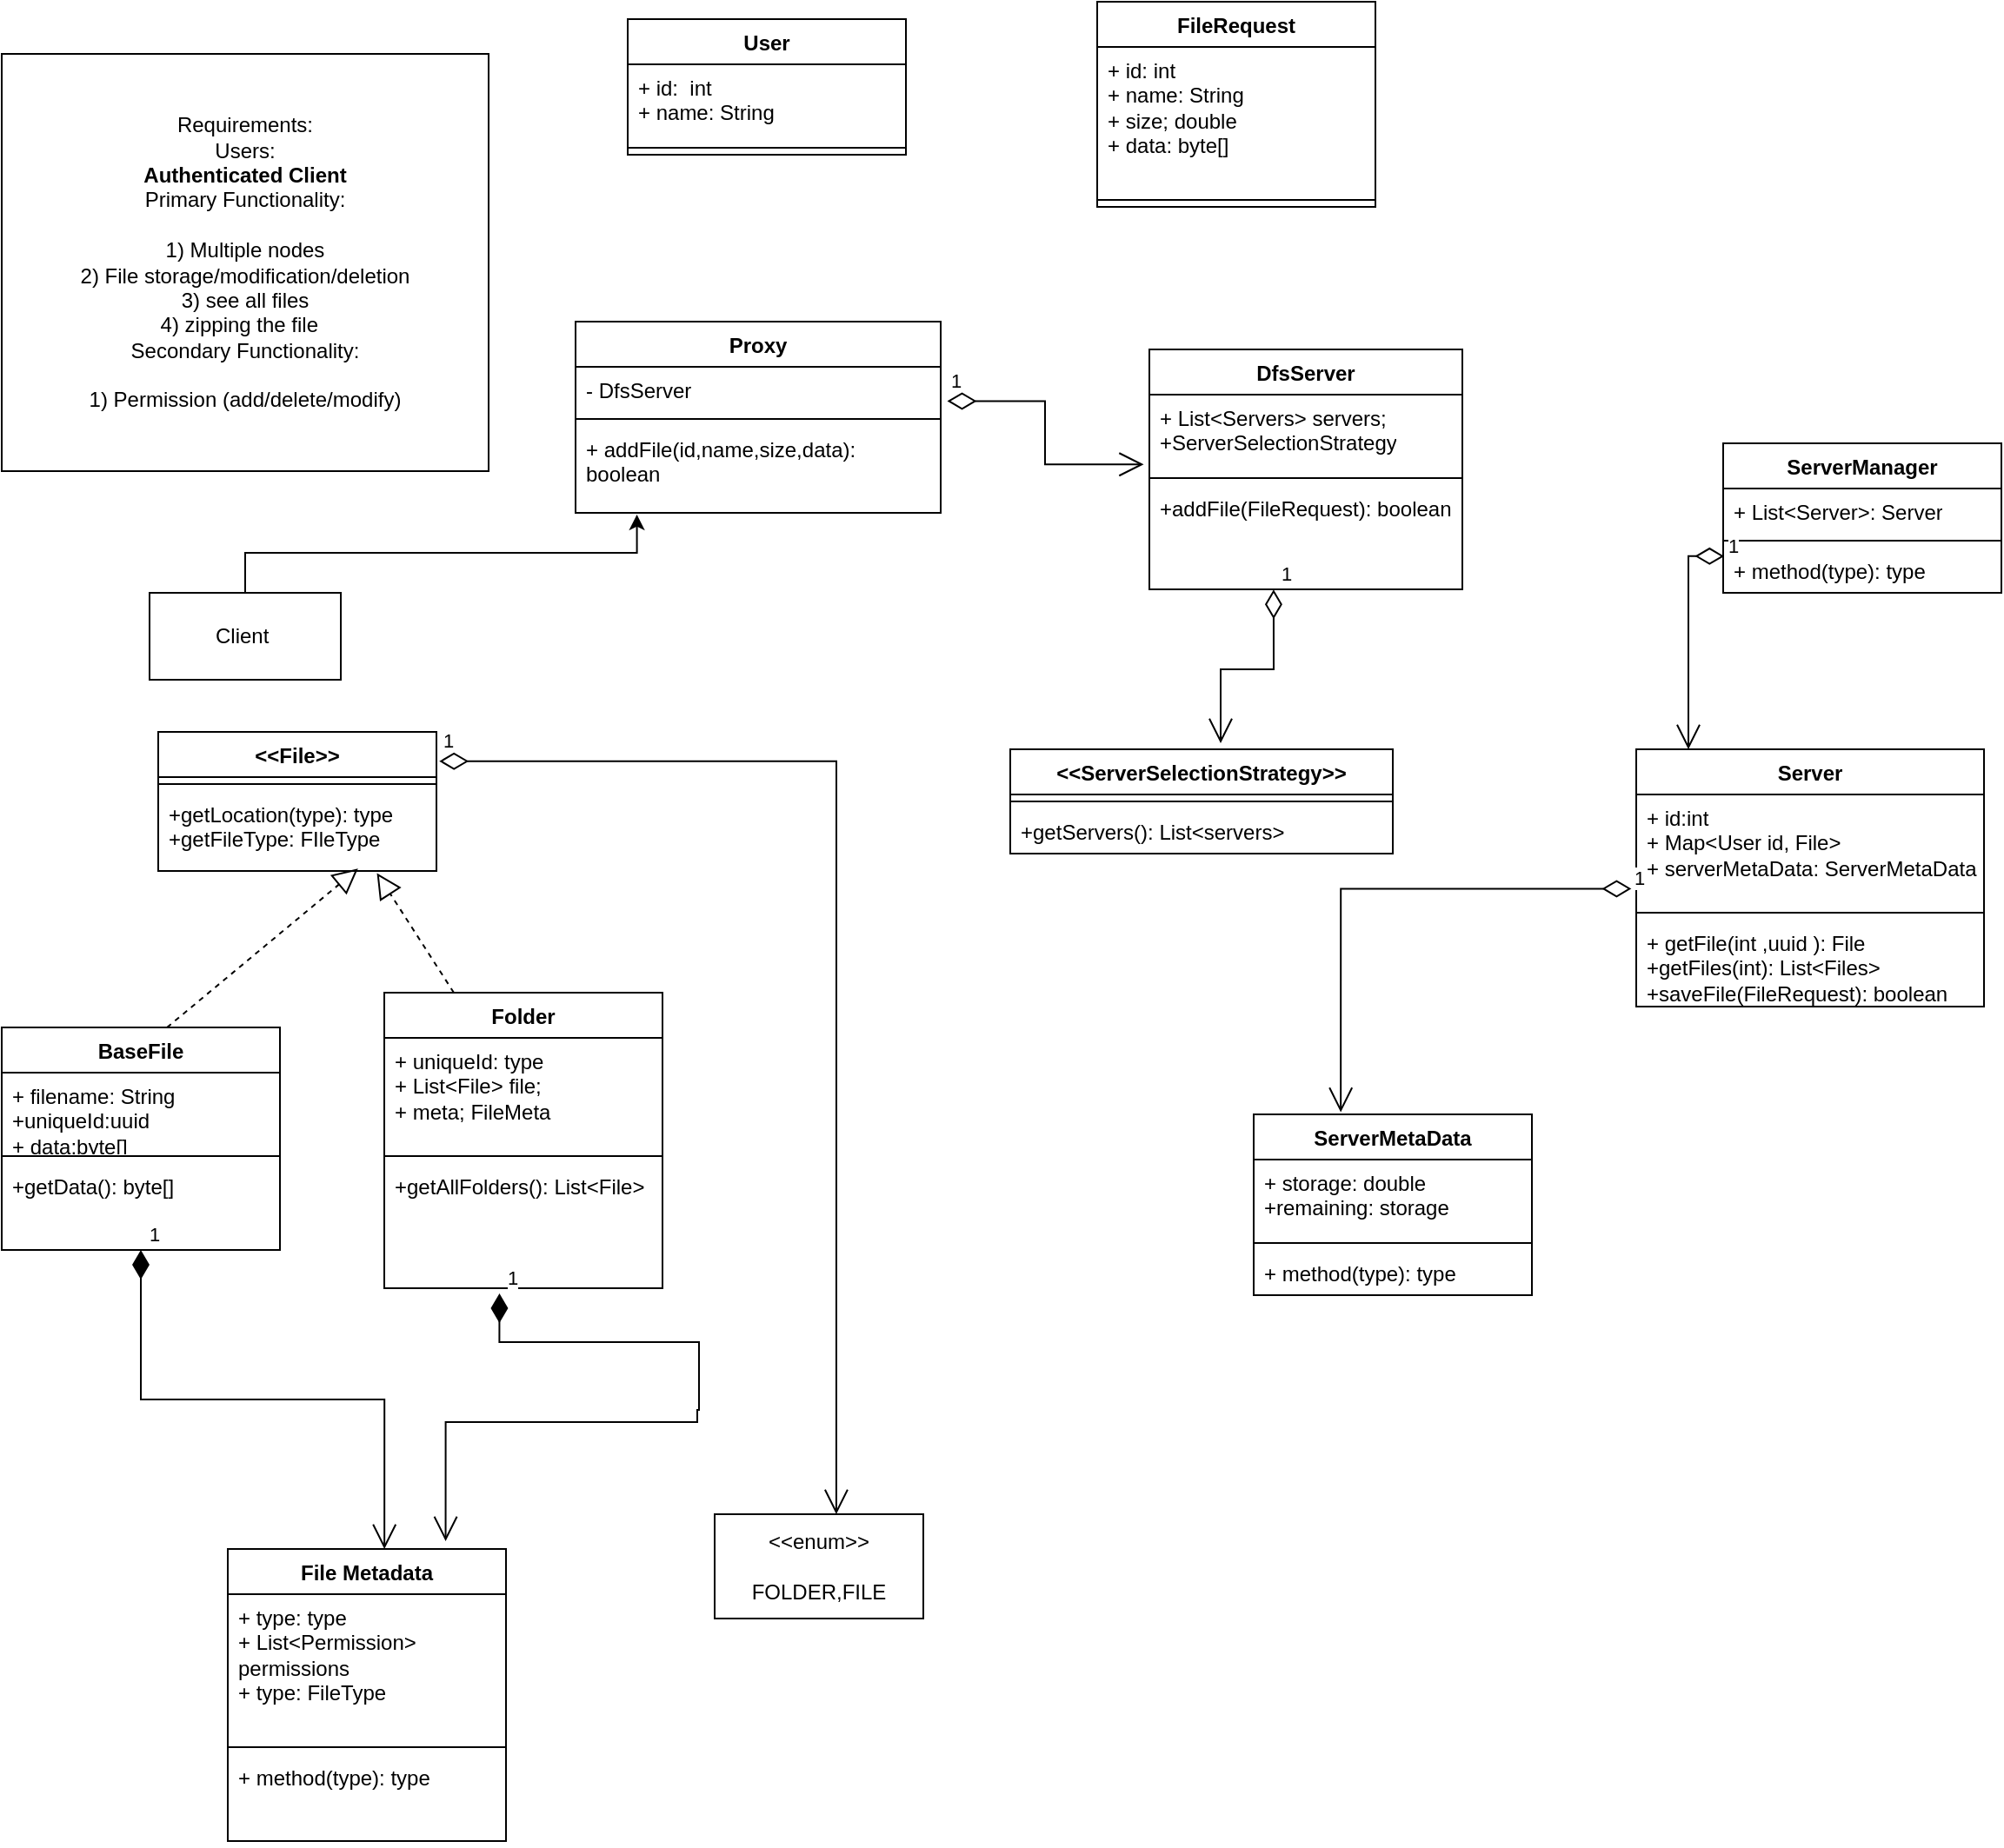 <mxfile version="24.7.10">
  <diagram name="Page-1" id="_0m-XD5S-_cqoOD3H0MD">
    <mxGraphModel dx="2074" dy="1145" grid="1" gridSize="10" guides="1" tooltips="1" connect="1" arrows="1" fold="1" page="1" pageScale="1" pageWidth="827" pageHeight="1169" math="0" shadow="0">
      <root>
        <mxCell id="0" />
        <mxCell id="1" parent="0" />
        <mxCell id="GAYBsDSeub3QhpSArbj6-2" value="Requirements:&lt;br&gt;Users:&lt;br&gt;&lt;b&gt;Authenticated Client&lt;/b&gt;&lt;br&gt;Primary Functionality:&lt;br&gt;&lt;br&gt;&lt;div&gt;1) Multiple nodes&lt;/div&gt;&lt;div&gt;2) File storage/modification/deletion&lt;/div&gt;&lt;div&gt;3) see all files&lt;/div&gt;&lt;div&gt;4) zipping the file&amp;nbsp;&amp;nbsp;&lt;/div&gt;&lt;div&gt;Secondary Functionality:&lt;br&gt;&lt;br&gt;&lt;/div&gt;&lt;div&gt;1) Permission (add/delete/modify)&lt;/div&gt;" style="rounded=0;whiteSpace=wrap;html=1;" parent="1" vertex="1">
          <mxGeometry x="60" y="170" width="280" height="240" as="geometry" />
        </mxCell>
        <mxCell id="GAYBsDSeub3QhpSArbj6-4" value="Client&amp;nbsp;" style="html=1;whiteSpace=wrap;" parent="1" vertex="1">
          <mxGeometry x="145" y="480" width="110" height="50" as="geometry" />
        </mxCell>
        <mxCell id="GAYBsDSeub3QhpSArbj6-5" value="DfsServer" style="swimlane;fontStyle=1;align=center;verticalAlign=top;childLayout=stackLayout;horizontal=1;startSize=26;horizontalStack=0;resizeParent=1;resizeParentMax=0;resizeLast=0;collapsible=1;marginBottom=0;whiteSpace=wrap;html=1;" parent="1" vertex="1">
          <mxGeometry x="720" y="340" width="180" height="138" as="geometry" />
        </mxCell>
        <mxCell id="GAYBsDSeub3QhpSArbj6-6" value="+ List&amp;lt;Servers&amp;gt; servers;&lt;div&gt;+ServerSelectionStrategy&lt;/div&gt;" style="text;strokeColor=none;fillColor=none;align=left;verticalAlign=top;spacingLeft=4;spacingRight=4;overflow=hidden;rotatable=0;points=[[0,0.5],[1,0.5]];portConstraint=eastwest;whiteSpace=wrap;html=1;" parent="GAYBsDSeub3QhpSArbj6-5" vertex="1">
          <mxGeometry y="26" width="180" height="44" as="geometry" />
        </mxCell>
        <mxCell id="GAYBsDSeub3QhpSArbj6-7" value="" style="line;strokeWidth=1;fillColor=none;align=left;verticalAlign=middle;spacingTop=-1;spacingLeft=3;spacingRight=3;rotatable=0;labelPosition=right;points=[];portConstraint=eastwest;strokeColor=inherit;" parent="GAYBsDSeub3QhpSArbj6-5" vertex="1">
          <mxGeometry y="70" width="180" height="8" as="geometry" />
        </mxCell>
        <mxCell id="GAYBsDSeub3QhpSArbj6-8" value="+addFile(FileRequest): boolean" style="text;strokeColor=none;fillColor=none;align=left;verticalAlign=top;spacingLeft=4;spacingRight=4;overflow=hidden;rotatable=0;points=[[0,0.5],[1,0.5]];portConstraint=eastwest;whiteSpace=wrap;html=1;" parent="GAYBsDSeub3QhpSArbj6-5" vertex="1">
          <mxGeometry y="78" width="180" height="60" as="geometry" />
        </mxCell>
        <mxCell id="GAYBsDSeub3QhpSArbj6-9" value="BaseFile" style="swimlane;fontStyle=1;align=center;verticalAlign=top;childLayout=stackLayout;horizontal=1;startSize=26;horizontalStack=0;resizeParent=1;resizeParentMax=0;resizeLast=0;collapsible=1;marginBottom=0;whiteSpace=wrap;html=1;" parent="1" vertex="1">
          <mxGeometry x="60" y="730" width="160" height="128" as="geometry" />
        </mxCell>
        <mxCell id="GAYBsDSeub3QhpSArbj6-10" value="+ filename: String&lt;br&gt;+uniqueId:uuid&lt;div&gt;+ data:byte[]&lt;/div&gt;&lt;div&gt;+ meta; FileMeta&amp;nbsp;&lt;/div&gt;&lt;div&gt;&lt;br&gt;&lt;/div&gt;" style="text;strokeColor=none;fillColor=none;align=left;verticalAlign=top;spacingLeft=4;spacingRight=4;overflow=hidden;rotatable=0;points=[[0,0.5],[1,0.5]];portConstraint=eastwest;whiteSpace=wrap;html=1;" parent="GAYBsDSeub3QhpSArbj6-9" vertex="1">
          <mxGeometry y="26" width="160" height="44" as="geometry" />
        </mxCell>
        <mxCell id="GAYBsDSeub3QhpSArbj6-11" value="" style="line;strokeWidth=1;fillColor=none;align=left;verticalAlign=middle;spacingTop=-1;spacingLeft=3;spacingRight=3;rotatable=0;labelPosition=right;points=[];portConstraint=eastwest;strokeColor=inherit;" parent="GAYBsDSeub3QhpSArbj6-9" vertex="1">
          <mxGeometry y="70" width="160" height="8" as="geometry" />
        </mxCell>
        <mxCell id="GAYBsDSeub3QhpSArbj6-12" value="+getData(): byte[]" style="text;strokeColor=none;fillColor=none;align=left;verticalAlign=top;spacingLeft=4;spacingRight=4;overflow=hidden;rotatable=0;points=[[0,0.5],[1,0.5]];portConstraint=eastwest;whiteSpace=wrap;html=1;" parent="GAYBsDSeub3QhpSArbj6-9" vertex="1">
          <mxGeometry y="78" width="160" height="50" as="geometry" />
        </mxCell>
        <mxCell id="GAYBsDSeub3QhpSArbj6-13" value="&amp;lt;&amp;lt;File&amp;gt;&amp;gt;" style="swimlane;fontStyle=1;align=center;verticalAlign=top;childLayout=stackLayout;horizontal=1;startSize=26;horizontalStack=0;resizeParent=1;resizeParentMax=0;resizeLast=0;collapsible=1;marginBottom=0;whiteSpace=wrap;html=1;" parent="1" vertex="1">
          <mxGeometry x="150" y="560" width="160" height="80" as="geometry" />
        </mxCell>
        <mxCell id="GAYBsDSeub3QhpSArbj6-15" value="" style="line;strokeWidth=1;fillColor=none;align=left;verticalAlign=middle;spacingTop=-1;spacingLeft=3;spacingRight=3;rotatable=0;labelPosition=right;points=[];portConstraint=eastwest;strokeColor=inherit;" parent="GAYBsDSeub3QhpSArbj6-13" vertex="1">
          <mxGeometry y="26" width="160" height="8" as="geometry" />
        </mxCell>
        <mxCell id="GAYBsDSeub3QhpSArbj6-16" value="+getLocation(type): type&lt;br&gt;+getFileType: FIleType" style="text;strokeColor=none;fillColor=none;align=left;verticalAlign=top;spacingLeft=4;spacingRight=4;overflow=hidden;rotatable=0;points=[[0,0.5],[1,0.5]];portConstraint=eastwest;whiteSpace=wrap;html=1;" parent="GAYBsDSeub3QhpSArbj6-13" vertex="1">
          <mxGeometry y="34" width="160" height="46" as="geometry" />
        </mxCell>
        <mxCell id="GAYBsDSeub3QhpSArbj6-18" value="Folder" style="swimlane;fontStyle=1;align=center;verticalAlign=top;childLayout=stackLayout;horizontal=1;startSize=26;horizontalStack=0;resizeParent=1;resizeParentMax=0;resizeLast=0;collapsible=1;marginBottom=0;whiteSpace=wrap;html=1;" parent="1" vertex="1">
          <mxGeometry x="280" y="710" width="160" height="170" as="geometry" />
        </mxCell>
        <mxCell id="GAYBsDSeub3QhpSArbj6-19" value="+ uniqueId: type&lt;div&gt;+ List&amp;lt;File&amp;gt; file;&lt;/div&gt;&lt;div&gt;+&lt;span style=&quot;background-color: initial;&quot;&gt;&amp;nbsp;meta; FileMeta&amp;nbsp;&lt;/span&gt;&lt;/div&gt;&lt;div&gt;&lt;span style=&quot;background-color: initial;&quot;&gt;&amp;nbsp;&lt;/span&gt;&lt;/div&gt;" style="text;strokeColor=none;fillColor=none;align=left;verticalAlign=top;spacingLeft=4;spacingRight=4;overflow=hidden;rotatable=0;points=[[0,0.5],[1,0.5]];portConstraint=eastwest;whiteSpace=wrap;html=1;" parent="GAYBsDSeub3QhpSArbj6-18" vertex="1">
          <mxGeometry y="26" width="160" height="64" as="geometry" />
        </mxCell>
        <mxCell id="GAYBsDSeub3QhpSArbj6-20" value="" style="line;strokeWidth=1;fillColor=none;align=left;verticalAlign=middle;spacingTop=-1;spacingLeft=3;spacingRight=3;rotatable=0;labelPosition=right;points=[];portConstraint=eastwest;strokeColor=inherit;" parent="GAYBsDSeub3QhpSArbj6-18" vertex="1">
          <mxGeometry y="90" width="160" height="8" as="geometry" />
        </mxCell>
        <mxCell id="GAYBsDSeub3QhpSArbj6-21" value="+getAllFolders(): List&amp;lt;File&amp;gt;" style="text;strokeColor=none;fillColor=none;align=left;verticalAlign=top;spacingLeft=4;spacingRight=4;overflow=hidden;rotatable=0;points=[[0,0.5],[1,0.5]];portConstraint=eastwest;whiteSpace=wrap;html=1;" parent="GAYBsDSeub3QhpSArbj6-18" vertex="1">
          <mxGeometry y="98" width="160" height="72" as="geometry" />
        </mxCell>
        <mxCell id="GAYBsDSeub3QhpSArbj6-22" value="File Metadata" style="swimlane;fontStyle=1;align=center;verticalAlign=top;childLayout=stackLayout;horizontal=1;startSize=26;horizontalStack=0;resizeParent=1;resizeParentMax=0;resizeLast=0;collapsible=1;marginBottom=0;whiteSpace=wrap;html=1;" parent="1" vertex="1">
          <mxGeometry x="190" y="1030" width="160" height="168" as="geometry" />
        </mxCell>
        <mxCell id="GAYBsDSeub3QhpSArbj6-23" value="+ type: type&lt;div&gt;+ List&amp;lt;Permission&amp;gt;&amp;nbsp; permissions&lt;br&gt;+ type: FileType&lt;br&gt;&lt;/div&gt;" style="text;strokeColor=none;fillColor=none;align=left;verticalAlign=top;spacingLeft=4;spacingRight=4;overflow=hidden;rotatable=0;points=[[0,0.5],[1,0.5]];portConstraint=eastwest;whiteSpace=wrap;html=1;" parent="GAYBsDSeub3QhpSArbj6-22" vertex="1">
          <mxGeometry y="26" width="160" height="84" as="geometry" />
        </mxCell>
        <mxCell id="GAYBsDSeub3QhpSArbj6-24" value="" style="line;strokeWidth=1;fillColor=none;align=left;verticalAlign=middle;spacingTop=-1;spacingLeft=3;spacingRight=3;rotatable=0;labelPosition=right;points=[];portConstraint=eastwest;strokeColor=inherit;" parent="GAYBsDSeub3QhpSArbj6-22" vertex="1">
          <mxGeometry y="110" width="160" height="8" as="geometry" />
        </mxCell>
        <mxCell id="GAYBsDSeub3QhpSArbj6-25" value="+ method(type): type" style="text;strokeColor=none;fillColor=none;align=left;verticalAlign=top;spacingLeft=4;spacingRight=4;overflow=hidden;rotatable=0;points=[[0,0.5],[1,0.5]];portConstraint=eastwest;whiteSpace=wrap;html=1;" parent="GAYBsDSeub3QhpSArbj6-22" vertex="1">
          <mxGeometry y="118" width="160" height="50" as="geometry" />
        </mxCell>
        <mxCell id="GAYBsDSeub3QhpSArbj6-29" value="" style="endArrow=block;dashed=1;endFill=0;endSize=12;html=1;rounded=0;entryX=0.718;entryY=0.971;entryDx=0;entryDy=0;entryPerimeter=0;exitX=0.594;exitY=0;exitDx=0;exitDy=0;exitPerimeter=0;" parent="1" source="GAYBsDSeub3QhpSArbj6-9" target="GAYBsDSeub3QhpSArbj6-16" edge="1">
          <mxGeometry width="160" relative="1" as="geometry">
            <mxPoint x="330" y="810" as="sourcePoint" />
            <mxPoint x="490" y="810" as="targetPoint" />
          </mxGeometry>
        </mxCell>
        <mxCell id="GAYBsDSeub3QhpSArbj6-30" value="" style="endArrow=block;dashed=1;endFill=0;endSize=12;html=1;rounded=0;entryX=0.786;entryY=1.026;entryDx=0;entryDy=0;entryPerimeter=0;exitX=0.25;exitY=0;exitDx=0;exitDy=0;" parent="1" source="GAYBsDSeub3QhpSArbj6-18" target="GAYBsDSeub3QhpSArbj6-16" edge="1">
          <mxGeometry width="160" relative="1" as="geometry">
            <mxPoint x="200" y="730" as="sourcePoint" />
            <mxPoint x="255" y="659" as="targetPoint" />
          </mxGeometry>
        </mxCell>
        <mxCell id="GAYBsDSeub3QhpSArbj6-31" value="1" style="endArrow=open;html=1;endSize=12;startArrow=diamondThin;startSize=14;startFill=1;edgeStyle=orthogonalEdgeStyle;align=left;verticalAlign=bottom;rounded=0;entryX=0.563;entryY=0;entryDx=0;entryDy=0;entryPerimeter=0;exitX=0.5;exitY=1;exitDx=0;exitDy=0;" parent="1" source="GAYBsDSeub3QhpSArbj6-9" target="GAYBsDSeub3QhpSArbj6-22" edge="1">
          <mxGeometry x="-1" y="3" relative="1" as="geometry">
            <mxPoint x="330" y="800" as="sourcePoint" />
            <mxPoint x="490" y="800" as="targetPoint" />
          </mxGeometry>
        </mxCell>
        <mxCell id="GAYBsDSeub3QhpSArbj6-32" value="1" style="endArrow=open;html=1;endSize=12;startArrow=diamondThin;startSize=14;startFill=1;edgeStyle=orthogonalEdgeStyle;align=left;verticalAlign=bottom;rounded=0;entryX=0.783;entryY=-0.027;entryDx=0;entryDy=0;entryPerimeter=0;exitX=0.414;exitY=1.042;exitDx=0;exitDy=0;exitPerimeter=0;" parent="1" source="GAYBsDSeub3QhpSArbj6-21" target="GAYBsDSeub3QhpSArbj6-22" edge="1">
          <mxGeometry x="-1" y="3" relative="1" as="geometry">
            <mxPoint x="340" y="910" as="sourcePoint" />
            <mxPoint x="460" y="1012" as="targetPoint" />
            <Array as="points">
              <mxPoint x="346" y="911" />
              <mxPoint x="461" y="911" />
              <mxPoint x="461" y="950" />
              <mxPoint x="460" y="950" />
              <mxPoint x="460" y="957" />
            </Array>
          </mxGeometry>
        </mxCell>
        <mxCell id="GAYBsDSeub3QhpSArbj6-33" style="edgeStyle=orthogonalEdgeStyle;rounded=0;orthogonalLoop=1;jettySize=auto;html=1;entryX=0.168;entryY=1.019;entryDx=0;entryDy=0;entryPerimeter=0;" parent="1" source="GAYBsDSeub3QhpSArbj6-4" target="GAYBsDSeub3QhpSArbj6-64" edge="1">
          <mxGeometry relative="1" as="geometry" />
        </mxCell>
        <mxCell id="GAYBsDSeub3QhpSArbj6-34" value="&amp;lt;&amp;lt;enum&amp;gt;&amp;gt;&lt;br&gt;&lt;br&gt;FOLDER,FILE" style="whiteSpace=wrap;html=1;" parent="1" vertex="1">
          <mxGeometry x="470" y="1010" width="120" height="60" as="geometry" />
        </mxCell>
        <mxCell id="GAYBsDSeub3QhpSArbj6-36" value="1" style="endArrow=open;html=1;endSize=12;startArrow=diamondThin;startSize=14;startFill=0;edgeStyle=orthogonalEdgeStyle;align=left;verticalAlign=bottom;rounded=0;exitX=1.01;exitY=0.211;exitDx=0;exitDy=0;exitPerimeter=0;entryX=0.583;entryY=0;entryDx=0;entryDy=0;entryPerimeter=0;" parent="1" source="GAYBsDSeub3QhpSArbj6-13" target="GAYBsDSeub3QhpSArbj6-34" edge="1">
          <mxGeometry x="-1" y="3" relative="1" as="geometry">
            <mxPoint x="520" y="900" as="sourcePoint" />
            <mxPoint x="680" y="900" as="targetPoint" />
          </mxGeometry>
        </mxCell>
        <mxCell id="GAYBsDSeub3QhpSArbj6-37" value="Server" style="swimlane;fontStyle=1;align=center;verticalAlign=top;childLayout=stackLayout;horizontal=1;startSize=26;horizontalStack=0;resizeParent=1;resizeParentMax=0;resizeLast=0;collapsible=1;marginBottom=0;whiteSpace=wrap;html=1;" parent="1" vertex="1">
          <mxGeometry x="1000" y="570" width="200" height="148" as="geometry" />
        </mxCell>
        <mxCell id="GAYBsDSeub3QhpSArbj6-38" value="+ id:int&lt;br&gt;+ Map&amp;lt;User id, File&amp;gt;&lt;br&gt;+ serverMetaData: ServerMetaData" style="text;strokeColor=none;fillColor=none;align=left;verticalAlign=top;spacingLeft=4;spacingRight=4;overflow=hidden;rotatable=0;points=[[0,0.5],[1,0.5]];portConstraint=eastwest;whiteSpace=wrap;html=1;" parent="GAYBsDSeub3QhpSArbj6-37" vertex="1">
          <mxGeometry y="26" width="200" height="64" as="geometry" />
        </mxCell>
        <mxCell id="GAYBsDSeub3QhpSArbj6-39" value="" style="line;strokeWidth=1;fillColor=none;align=left;verticalAlign=middle;spacingTop=-1;spacingLeft=3;spacingRight=3;rotatable=0;labelPosition=right;points=[];portConstraint=eastwest;strokeColor=inherit;" parent="GAYBsDSeub3QhpSArbj6-37" vertex="1">
          <mxGeometry y="90" width="200" height="8" as="geometry" />
        </mxCell>
        <mxCell id="GAYBsDSeub3QhpSArbj6-40" value="+ getFile(int ,uuid ): File&lt;div&gt;+getFiles(int): List&amp;lt;Files&amp;gt;&lt;/div&gt;&lt;div&gt;+saveFile(FileRequest): boolean&lt;/div&gt;" style="text;strokeColor=none;fillColor=none;align=left;verticalAlign=top;spacingLeft=4;spacingRight=4;overflow=hidden;rotatable=0;points=[[0,0.5],[1,0.5]];portConstraint=eastwest;whiteSpace=wrap;html=1;" parent="GAYBsDSeub3QhpSArbj6-37" vertex="1">
          <mxGeometry y="98" width="200" height="50" as="geometry" />
        </mxCell>
        <mxCell id="GAYBsDSeub3QhpSArbj6-49" value="ServerMetaData" style="swimlane;fontStyle=1;align=center;verticalAlign=top;childLayout=stackLayout;horizontal=1;startSize=26;horizontalStack=0;resizeParent=1;resizeParentMax=0;resizeLast=0;collapsible=1;marginBottom=0;whiteSpace=wrap;html=1;" parent="1" vertex="1">
          <mxGeometry x="780" y="780" width="160" height="104" as="geometry" />
        </mxCell>
        <mxCell id="GAYBsDSeub3QhpSArbj6-50" value="+ storage: double&lt;div&gt;+remaining: storage&lt;/div&gt;" style="text;strokeColor=none;fillColor=none;align=left;verticalAlign=top;spacingLeft=4;spacingRight=4;overflow=hidden;rotatable=0;points=[[0,0.5],[1,0.5]];portConstraint=eastwest;whiteSpace=wrap;html=1;" parent="GAYBsDSeub3QhpSArbj6-49" vertex="1">
          <mxGeometry y="26" width="160" height="44" as="geometry" />
        </mxCell>
        <mxCell id="GAYBsDSeub3QhpSArbj6-51" value="" style="line;strokeWidth=1;fillColor=none;align=left;verticalAlign=middle;spacingTop=-1;spacingLeft=3;spacingRight=3;rotatable=0;labelPosition=right;points=[];portConstraint=eastwest;strokeColor=inherit;" parent="GAYBsDSeub3QhpSArbj6-49" vertex="1">
          <mxGeometry y="70" width="160" height="8" as="geometry" />
        </mxCell>
        <mxCell id="GAYBsDSeub3QhpSArbj6-52" value="+ method(type): type" style="text;strokeColor=none;fillColor=none;align=left;verticalAlign=top;spacingLeft=4;spacingRight=4;overflow=hidden;rotatable=0;points=[[0,0.5],[1,0.5]];portConstraint=eastwest;whiteSpace=wrap;html=1;" parent="GAYBsDSeub3QhpSArbj6-49" vertex="1">
          <mxGeometry y="78" width="160" height="26" as="geometry" />
        </mxCell>
        <mxCell id="GAYBsDSeub3QhpSArbj6-53" value="User" style="swimlane;fontStyle=1;align=center;verticalAlign=top;childLayout=stackLayout;horizontal=1;startSize=26;horizontalStack=0;resizeParent=1;resizeParentMax=0;resizeLast=0;collapsible=1;marginBottom=0;whiteSpace=wrap;html=1;" parent="1" vertex="1">
          <mxGeometry x="420" y="150" width="160" height="78" as="geometry" />
        </mxCell>
        <mxCell id="GAYBsDSeub3QhpSArbj6-54" value="+ id:&amp;nbsp; int&amp;nbsp;&lt;div&gt;+ name: String&lt;/div&gt;" style="text;strokeColor=none;fillColor=none;align=left;verticalAlign=top;spacingLeft=4;spacingRight=4;overflow=hidden;rotatable=0;points=[[0,0.5],[1,0.5]];portConstraint=eastwest;whiteSpace=wrap;html=1;" parent="GAYBsDSeub3QhpSArbj6-53" vertex="1">
          <mxGeometry y="26" width="160" height="44" as="geometry" />
        </mxCell>
        <mxCell id="GAYBsDSeub3QhpSArbj6-55" value="" style="line;strokeWidth=1;fillColor=none;align=left;verticalAlign=middle;spacingTop=-1;spacingLeft=3;spacingRight=3;rotatable=0;labelPosition=right;points=[];portConstraint=eastwest;strokeColor=inherit;" parent="GAYBsDSeub3QhpSArbj6-53" vertex="1">
          <mxGeometry y="70" width="160" height="8" as="geometry" />
        </mxCell>
        <mxCell id="GAYBsDSeub3QhpSArbj6-57" value="FileRequest" style="swimlane;fontStyle=1;align=center;verticalAlign=top;childLayout=stackLayout;horizontal=1;startSize=26;horizontalStack=0;resizeParent=1;resizeParentMax=0;resizeLast=0;collapsible=1;marginBottom=0;whiteSpace=wrap;html=1;" parent="1" vertex="1">
          <mxGeometry x="690" y="140" width="160" height="118" as="geometry" />
        </mxCell>
        <mxCell id="GAYBsDSeub3QhpSArbj6-58" value="+ id: int&lt;div&gt;+ name: String&lt;/div&gt;&lt;div&gt;+ size; double&lt;br&gt;+ data: byte[]&lt;/div&gt;" style="text;strokeColor=none;fillColor=none;align=left;verticalAlign=top;spacingLeft=4;spacingRight=4;overflow=hidden;rotatable=0;points=[[0,0.5],[1,0.5]];portConstraint=eastwest;whiteSpace=wrap;html=1;" parent="GAYBsDSeub3QhpSArbj6-57" vertex="1">
          <mxGeometry y="26" width="160" height="84" as="geometry" />
        </mxCell>
        <mxCell id="GAYBsDSeub3QhpSArbj6-59" value="" style="line;strokeWidth=1;fillColor=none;align=left;verticalAlign=middle;spacingTop=-1;spacingLeft=3;spacingRight=3;rotatable=0;labelPosition=right;points=[];portConstraint=eastwest;strokeColor=inherit;" parent="GAYBsDSeub3QhpSArbj6-57" vertex="1">
          <mxGeometry y="110" width="160" height="8" as="geometry" />
        </mxCell>
        <mxCell id="GAYBsDSeub3QhpSArbj6-61" value="Proxy" style="swimlane;fontStyle=1;align=center;verticalAlign=top;childLayout=stackLayout;horizontal=1;startSize=26;horizontalStack=0;resizeParent=1;resizeParentMax=0;resizeLast=0;collapsible=1;marginBottom=0;whiteSpace=wrap;html=1;" parent="1" vertex="1">
          <mxGeometry x="390" y="324" width="210" height="110" as="geometry" />
        </mxCell>
        <mxCell id="GAYBsDSeub3QhpSArbj6-62" value="- DfsServer" style="text;strokeColor=none;fillColor=none;align=left;verticalAlign=top;spacingLeft=4;spacingRight=4;overflow=hidden;rotatable=0;points=[[0,0.5],[1,0.5]];portConstraint=eastwest;whiteSpace=wrap;html=1;" parent="GAYBsDSeub3QhpSArbj6-61" vertex="1">
          <mxGeometry y="26" width="210" height="26" as="geometry" />
        </mxCell>
        <mxCell id="GAYBsDSeub3QhpSArbj6-63" value="" style="line;strokeWidth=1;fillColor=none;align=left;verticalAlign=middle;spacingTop=-1;spacingLeft=3;spacingRight=3;rotatable=0;labelPosition=right;points=[];portConstraint=eastwest;strokeColor=inherit;" parent="GAYBsDSeub3QhpSArbj6-61" vertex="1">
          <mxGeometry y="52" width="210" height="8" as="geometry" />
        </mxCell>
        <mxCell id="GAYBsDSeub3QhpSArbj6-64" value="+ addFile(id,name,size,data): boolean" style="text;strokeColor=none;fillColor=none;align=left;verticalAlign=top;spacingLeft=4;spacingRight=4;overflow=hidden;rotatable=0;points=[[0,0.5],[1,0.5]];portConstraint=eastwest;whiteSpace=wrap;html=1;" parent="GAYBsDSeub3QhpSArbj6-61" vertex="1">
          <mxGeometry y="60" width="210" height="50" as="geometry" />
        </mxCell>
        <mxCell id="GAYBsDSeub3QhpSArbj6-66" value="1" style="endArrow=open;html=1;endSize=12;startArrow=diamondThin;startSize=14;startFill=0;edgeStyle=orthogonalEdgeStyle;align=left;verticalAlign=bottom;rounded=0;entryX=-0.018;entryY=0.912;entryDx=0;entryDy=0;entryPerimeter=0;exitX=1.018;exitY=0.758;exitDx=0;exitDy=0;exitPerimeter=0;" parent="1" source="GAYBsDSeub3QhpSArbj6-62" target="GAYBsDSeub3QhpSArbj6-6" edge="1">
          <mxGeometry x="-1" y="3" relative="1" as="geometry">
            <mxPoint x="520" y="399.76" as="sourcePoint" />
            <mxPoint x="680" y="399.76" as="targetPoint" />
          </mxGeometry>
        </mxCell>
        <mxCell id="GAYBsDSeub3QhpSArbj6-67" value="&amp;lt;&amp;lt;ServerSelectionStrategy&amp;gt;&amp;gt;" style="swimlane;fontStyle=1;align=center;verticalAlign=top;childLayout=stackLayout;horizontal=1;startSize=26;horizontalStack=0;resizeParent=1;resizeParentMax=0;resizeLast=0;collapsible=1;marginBottom=0;whiteSpace=wrap;html=1;" parent="1" vertex="1">
          <mxGeometry x="640" y="570" width="220" height="60" as="geometry" />
        </mxCell>
        <mxCell id="GAYBsDSeub3QhpSArbj6-69" value="" style="line;strokeWidth=1;fillColor=none;align=left;verticalAlign=middle;spacingTop=-1;spacingLeft=3;spacingRight=3;rotatable=0;labelPosition=right;points=[];portConstraint=eastwest;strokeColor=inherit;" parent="GAYBsDSeub3QhpSArbj6-67" vertex="1">
          <mxGeometry y="26" width="220" height="8" as="geometry" />
        </mxCell>
        <mxCell id="GAYBsDSeub3QhpSArbj6-70" value="+getServers(): List&amp;lt;servers&amp;gt;" style="text;strokeColor=none;fillColor=none;align=left;verticalAlign=top;spacingLeft=4;spacingRight=4;overflow=hidden;rotatable=0;points=[[0,0.5],[1,0.5]];portConstraint=eastwest;whiteSpace=wrap;html=1;" parent="GAYBsDSeub3QhpSArbj6-67" vertex="1">
          <mxGeometry y="34" width="220" height="26" as="geometry" />
        </mxCell>
        <mxCell id="GAYBsDSeub3QhpSArbj6-75" value="1" style="endArrow=open;html=1;endSize=12;startArrow=diamondThin;startSize=14;startFill=0;edgeStyle=orthogonalEdgeStyle;align=left;verticalAlign=bottom;rounded=0;exitX=0.397;exitY=1.003;exitDx=0;exitDy=0;exitPerimeter=0;entryX=0.55;entryY=-0.059;entryDx=0;entryDy=0;entryPerimeter=0;" parent="1" source="GAYBsDSeub3QhpSArbj6-8" target="GAYBsDSeub3QhpSArbj6-67" edge="1">
          <mxGeometry x="-1" y="3" relative="1" as="geometry">
            <mxPoint x="650" y="570" as="sourcePoint" />
            <mxPoint x="810" y="570" as="targetPoint" />
          </mxGeometry>
        </mxCell>
        <mxCell id="GAYBsDSeub3QhpSArbj6-76" value="ServerManager" style="swimlane;fontStyle=1;align=center;verticalAlign=top;childLayout=stackLayout;horizontal=1;startSize=26;horizontalStack=0;resizeParent=1;resizeParentMax=0;resizeLast=0;collapsible=1;marginBottom=0;whiteSpace=wrap;html=1;" parent="1" vertex="1">
          <mxGeometry x="1050" y="394" width="160" height="86" as="geometry" />
        </mxCell>
        <mxCell id="GAYBsDSeub3QhpSArbj6-77" value="+ List&amp;lt;Server&amp;gt;: Server" style="text;strokeColor=none;fillColor=none;align=left;verticalAlign=top;spacingLeft=4;spacingRight=4;overflow=hidden;rotatable=0;points=[[0,0.5],[1,0.5]];portConstraint=eastwest;whiteSpace=wrap;html=1;" parent="GAYBsDSeub3QhpSArbj6-76" vertex="1">
          <mxGeometry y="26" width="160" height="26" as="geometry" />
        </mxCell>
        <mxCell id="GAYBsDSeub3QhpSArbj6-78" value="" style="line;strokeWidth=1;fillColor=none;align=left;verticalAlign=middle;spacingTop=-1;spacingLeft=3;spacingRight=3;rotatable=0;labelPosition=right;points=[];portConstraint=eastwest;strokeColor=inherit;" parent="GAYBsDSeub3QhpSArbj6-76" vertex="1">
          <mxGeometry y="52" width="160" height="8" as="geometry" />
        </mxCell>
        <mxCell id="GAYBsDSeub3QhpSArbj6-79" value="+ method(type): type" style="text;strokeColor=none;fillColor=none;align=left;verticalAlign=top;spacingLeft=4;spacingRight=4;overflow=hidden;rotatable=0;points=[[0,0.5],[1,0.5]];portConstraint=eastwest;whiteSpace=wrap;html=1;" parent="GAYBsDSeub3QhpSArbj6-76" vertex="1">
          <mxGeometry y="60" width="160" height="26" as="geometry" />
        </mxCell>
        <mxCell id="GAYBsDSeub3QhpSArbj6-80" value="1" style="endArrow=open;html=1;endSize=12;startArrow=diamondThin;startSize=14;startFill=0;edgeStyle=orthogonalEdgeStyle;align=left;verticalAlign=bottom;rounded=0;entryX=0.313;entryY=-0.012;entryDx=0;entryDy=0;entryPerimeter=0;exitX=-0.014;exitY=0.847;exitDx=0;exitDy=0;exitPerimeter=0;" parent="1" source="GAYBsDSeub3QhpSArbj6-38" target="GAYBsDSeub3QhpSArbj6-49" edge="1">
          <mxGeometry x="-1" y="3" relative="1" as="geometry">
            <mxPoint x="650" y="720" as="sourcePoint" />
            <mxPoint x="810" y="720" as="targetPoint" />
          </mxGeometry>
        </mxCell>
        <mxCell id="GAYBsDSeub3QhpSArbj6-81" value="1" style="endArrow=open;html=1;endSize=12;startArrow=diamondThin;startSize=14;startFill=0;edgeStyle=orthogonalEdgeStyle;align=left;verticalAlign=bottom;rounded=0;exitX=0.004;exitY=0.19;exitDx=0;exitDy=0;exitPerimeter=0;entryX=0.15;entryY=0;entryDx=0;entryDy=0;entryPerimeter=0;" parent="1" source="GAYBsDSeub3QhpSArbj6-79" target="GAYBsDSeub3QhpSArbj6-37" edge="1">
          <mxGeometry x="-1" y="3" relative="1" as="geometry">
            <mxPoint x="810" y="530" as="sourcePoint" />
            <mxPoint x="970" y="530" as="targetPoint" />
          </mxGeometry>
        </mxCell>
      </root>
    </mxGraphModel>
  </diagram>
</mxfile>
